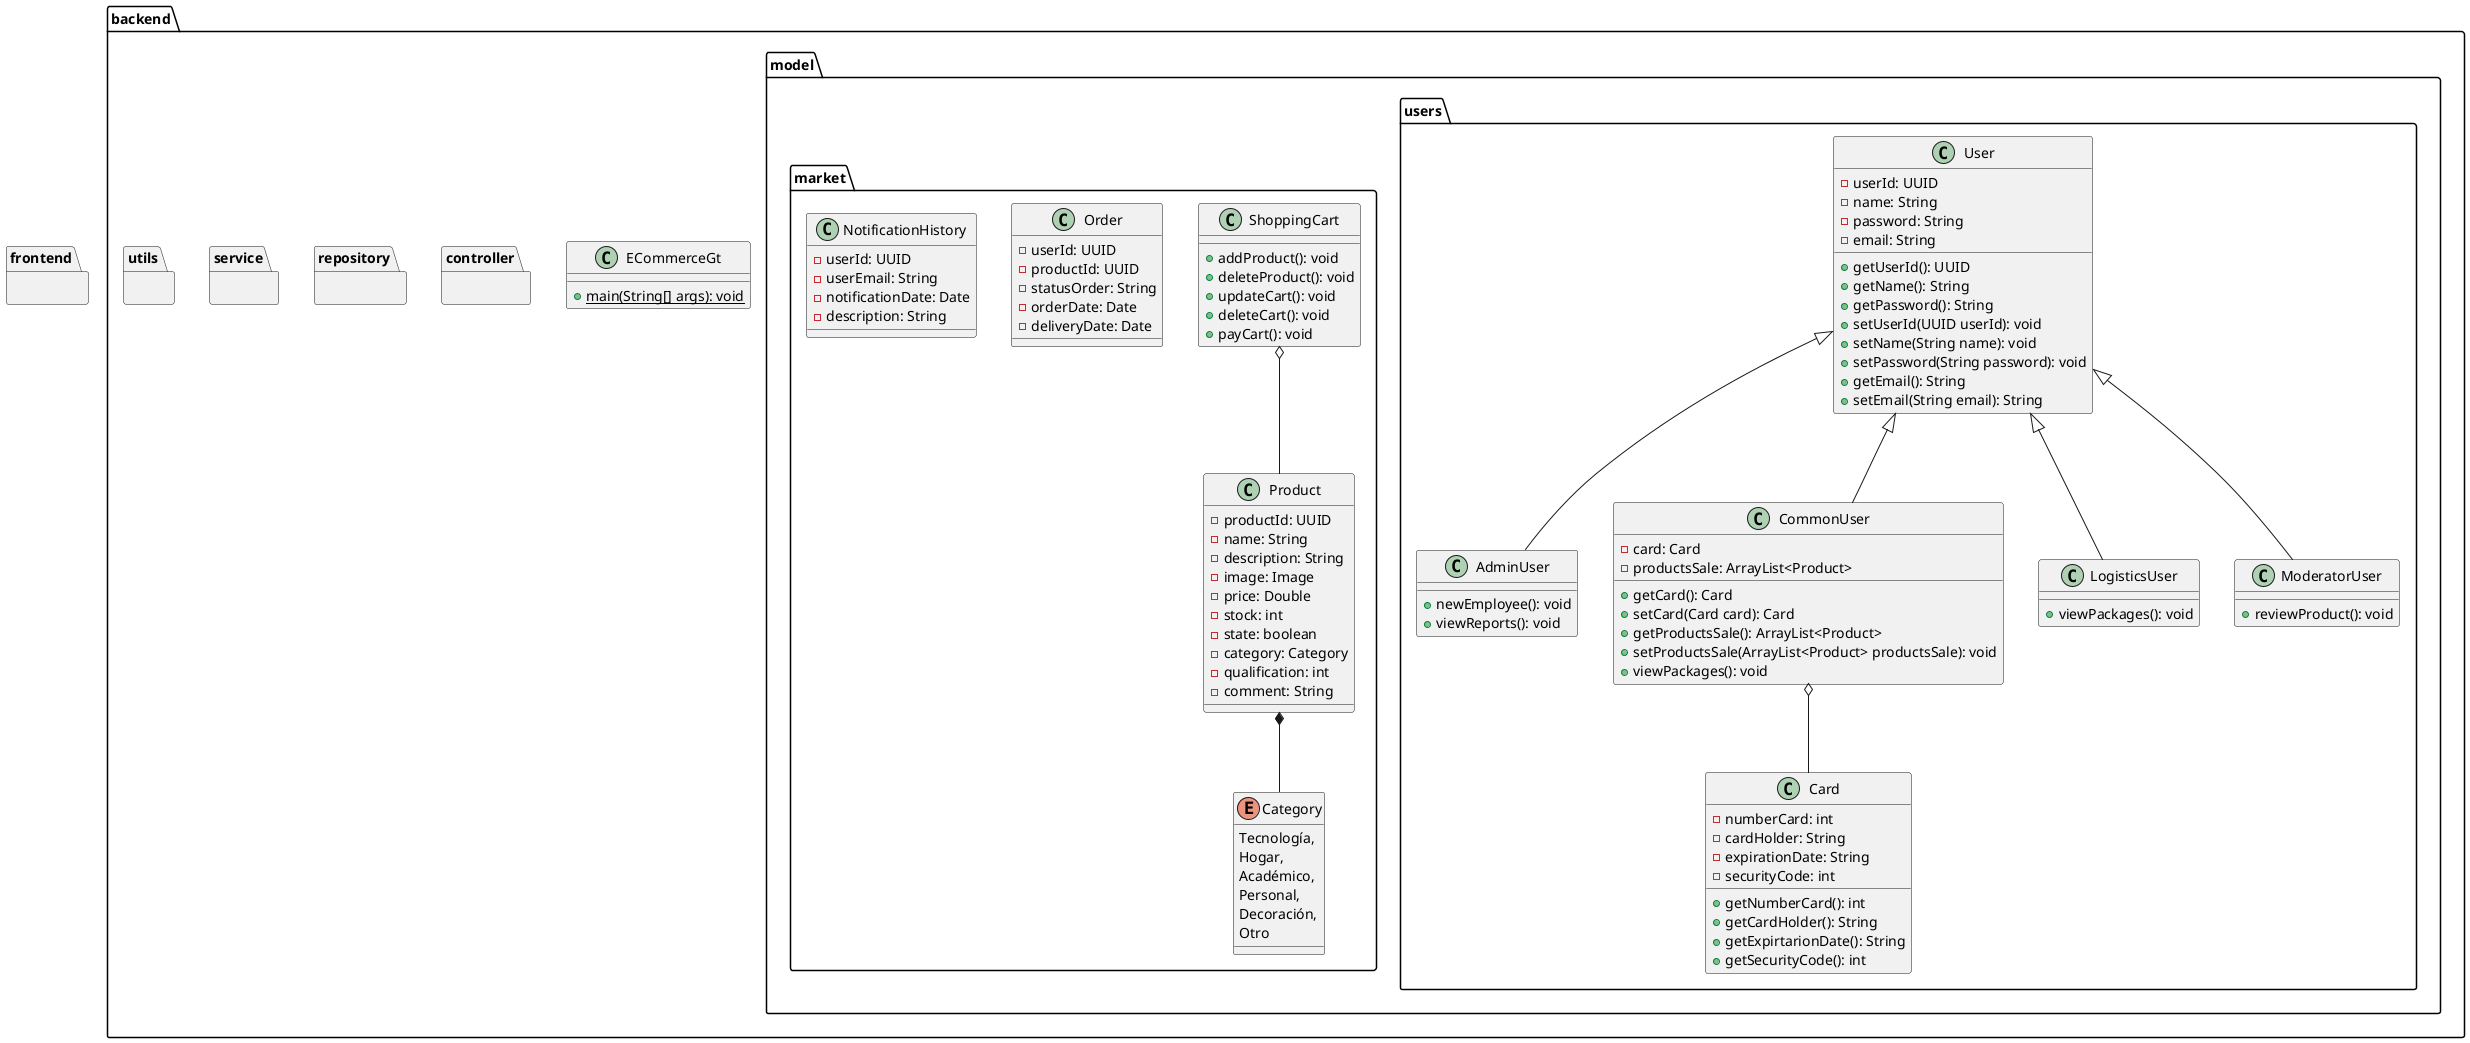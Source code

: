 @startuml eCommerce GT
package backend {
    package controller {

    }

    package model {
        package users {
            class AdminUser {
                + newEmployee(): void
                + viewReports(): void
            }

            class CommonUser {
                - card: Card
                - productsSale: ArrayList<Product>
                + getCard(): Card
                + setCard(Card card): Card
                + getProductsSale(): ArrayList<Product>
                + setProductsSale(ArrayList<Product> productsSale): void
                + viewPackages(): void
            }

            class LogisticsUser {
                + viewPackages(): void
            }

            class ModeratorUser {
                + reviewProduct(): void
            }

            class User {
                - userId: UUID
                - name: String
                - password: String
                - email: String
                + getUserId(): UUID
                + getName(): String
                + getPassword(): String
                + setUserId(UUID userId): void
                + setName(String name): void
                + setPassword(String password): void
                + getEmail(): String
                + setEmail(String email): String
            }

            class Card {
                - numberCard: int
                - cardHolder: String
                - expirationDate: String
                - securityCode: int
                + getNumberCard(): int
                + getCardHolder(): String
                + getExpirtarionDate(): String
                + getSecurityCode(): int

            }

            User <|-- CommonUser
            User <|-- ModeratorUser
            User <|-- LogisticsUser
            User <|-- AdminUser
            CommonUser o-- Card
        }

        package market {
            class Product {
                - productId: UUID
                - name: String
                - description: String
                - image: Image
                - price: Double
                - stock: int
                - state: boolean
                - category: Category
                - qualification: int
                - comment: String
            }

            enum Category {
                Tecnología,
                Hogar,
                Académico,
                Personal,
                Decoración,
                Otro
            }

            class ShoppingCart {
                + addProduct(): void
                + deleteProduct(): void
                + updateCart(): void
                + deleteCart(): void
                + payCart(): void
            }

            class Order {
                - userId: UUID
                - productId: UUID
                - statusOrder: String
                - orderDate: Date
                - deliveryDate: Date
            }

            class NotificationHistory {
                - userId: UUID
                - userEmail: String
                - notificationDate: Date
                - description: String
            }

            Product *-- Category
            ShoppingCart o-- Product
        }
    }

    package repository {

    }

    package service {

    }

    package utils {

    }

    class ECommerceGt {
        + {static} main(String[] args): void
    }
}

package frontend {

}
@enduml